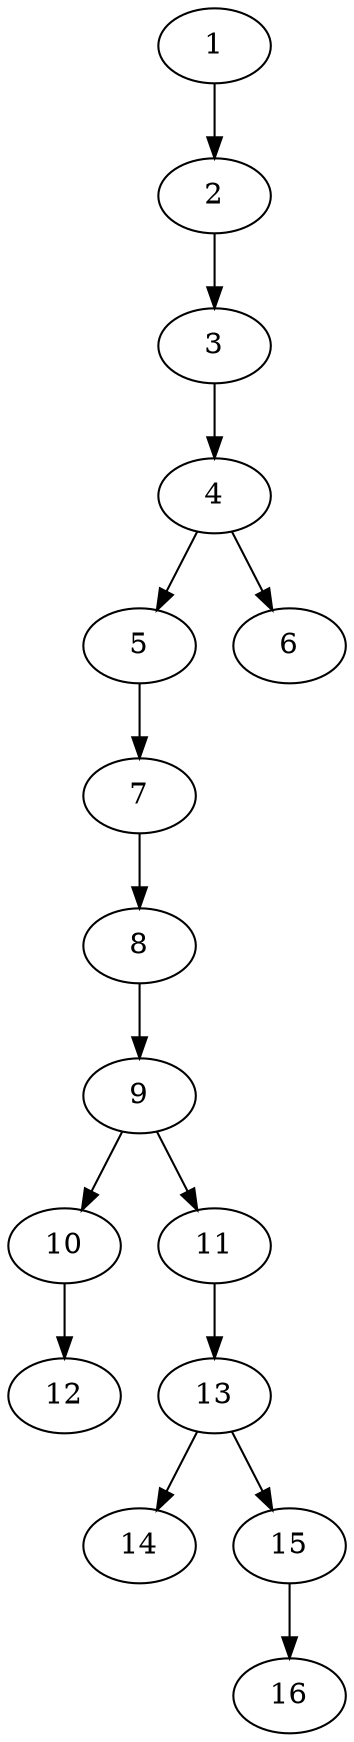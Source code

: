 // DAG (tier=1-easy, mode=data, n=16, ccr=0.332, fat=0.384, density=0.360, regular=0.665, jump=0.098, mindata=1048576, maxdata=8388608)
// DAG automatically generated by daggen at Sun Aug 24 16:33:32 2025
// /home/ermia/Project/Environments/daggen/bin/daggen --dot --ccr 0.332 --fat 0.384 --regular 0.665 --density 0.360 --jump 0.098 --mindata 1048576 --maxdata 8388608 -n 16 
digraph G {
  1 [size="394625116758006038528", alpha="0.15", expect_size="197312558379003019264"]
  1 -> 2 [size ="430407472381952"]
  2 [size="960671548958572288", alpha="0.02", expect_size="480335774479286144"]
  2 -> 3 [size ="411629204275200"]
  3 [size="1150198043328000", alpha="0.01", expect_size="575099021664000"]
  3 -> 4 [size ="30923764531200"]
  4 [size="168138111614713856000", alpha="0.14", expect_size="84069055807356928000"]
  4 -> 5 [size ="243706678476800"]
  4 -> 6 [size ="243706678476800"]
  5 [size="33560740233216000000", alpha="0.16", expect_size="16780370116608000000"]
  5 -> 7 [size ="83235962880000"]
  6 [size="63302136010545037312", alpha="0.06", expect_size="31651068005272518656"]
  7 [size="8365129521554937", alpha="0.15", expect_size="4182564760777468"]
  7 -> 8 [size ="461722078937088"]
  8 [size="656402784085685888", alpha="0.12", expect_size="328201392042842944"]
  8 -> 9 [size ="332626837635072"]
  9 [size="845144646009813760", alpha="0.15", expect_size="422572323004906880"]
  9 -> 10 [size ="465213820239872"]
  9 -> 11 [size ="465213820239872"]
  10 [size="169948466393126560", alpha="0.09", expect_size="84974233196563280"]
  10 -> 12 [size ="99961203064832"]
  11 [size="31187874980118124", alpha="0.14", expect_size="15593937490059062"]
  11 -> 13 [size ="20677079859200"]
  12 [size="43747565270628040704", alpha="0.13", expect_size="21873782635314020352"]
  13 [size="24595456638058496000", alpha="0.13", expect_size="12297728319029248000"]
  13 -> 14 [size ="67659156684800"]
  13 -> 15 [size ="67659156684800"]
  14 [size="150802553508366123008", alpha="0.09", expect_size="75401276754183061504"]
  15 [size="10885245125587976", alpha="0.06", expect_size="5442622562793988"]
  15 -> 16 [size ="221623667916800"]
  16 [size="53423833060787355648", alpha="0.05", expect_size="26711916530393677824"]
}